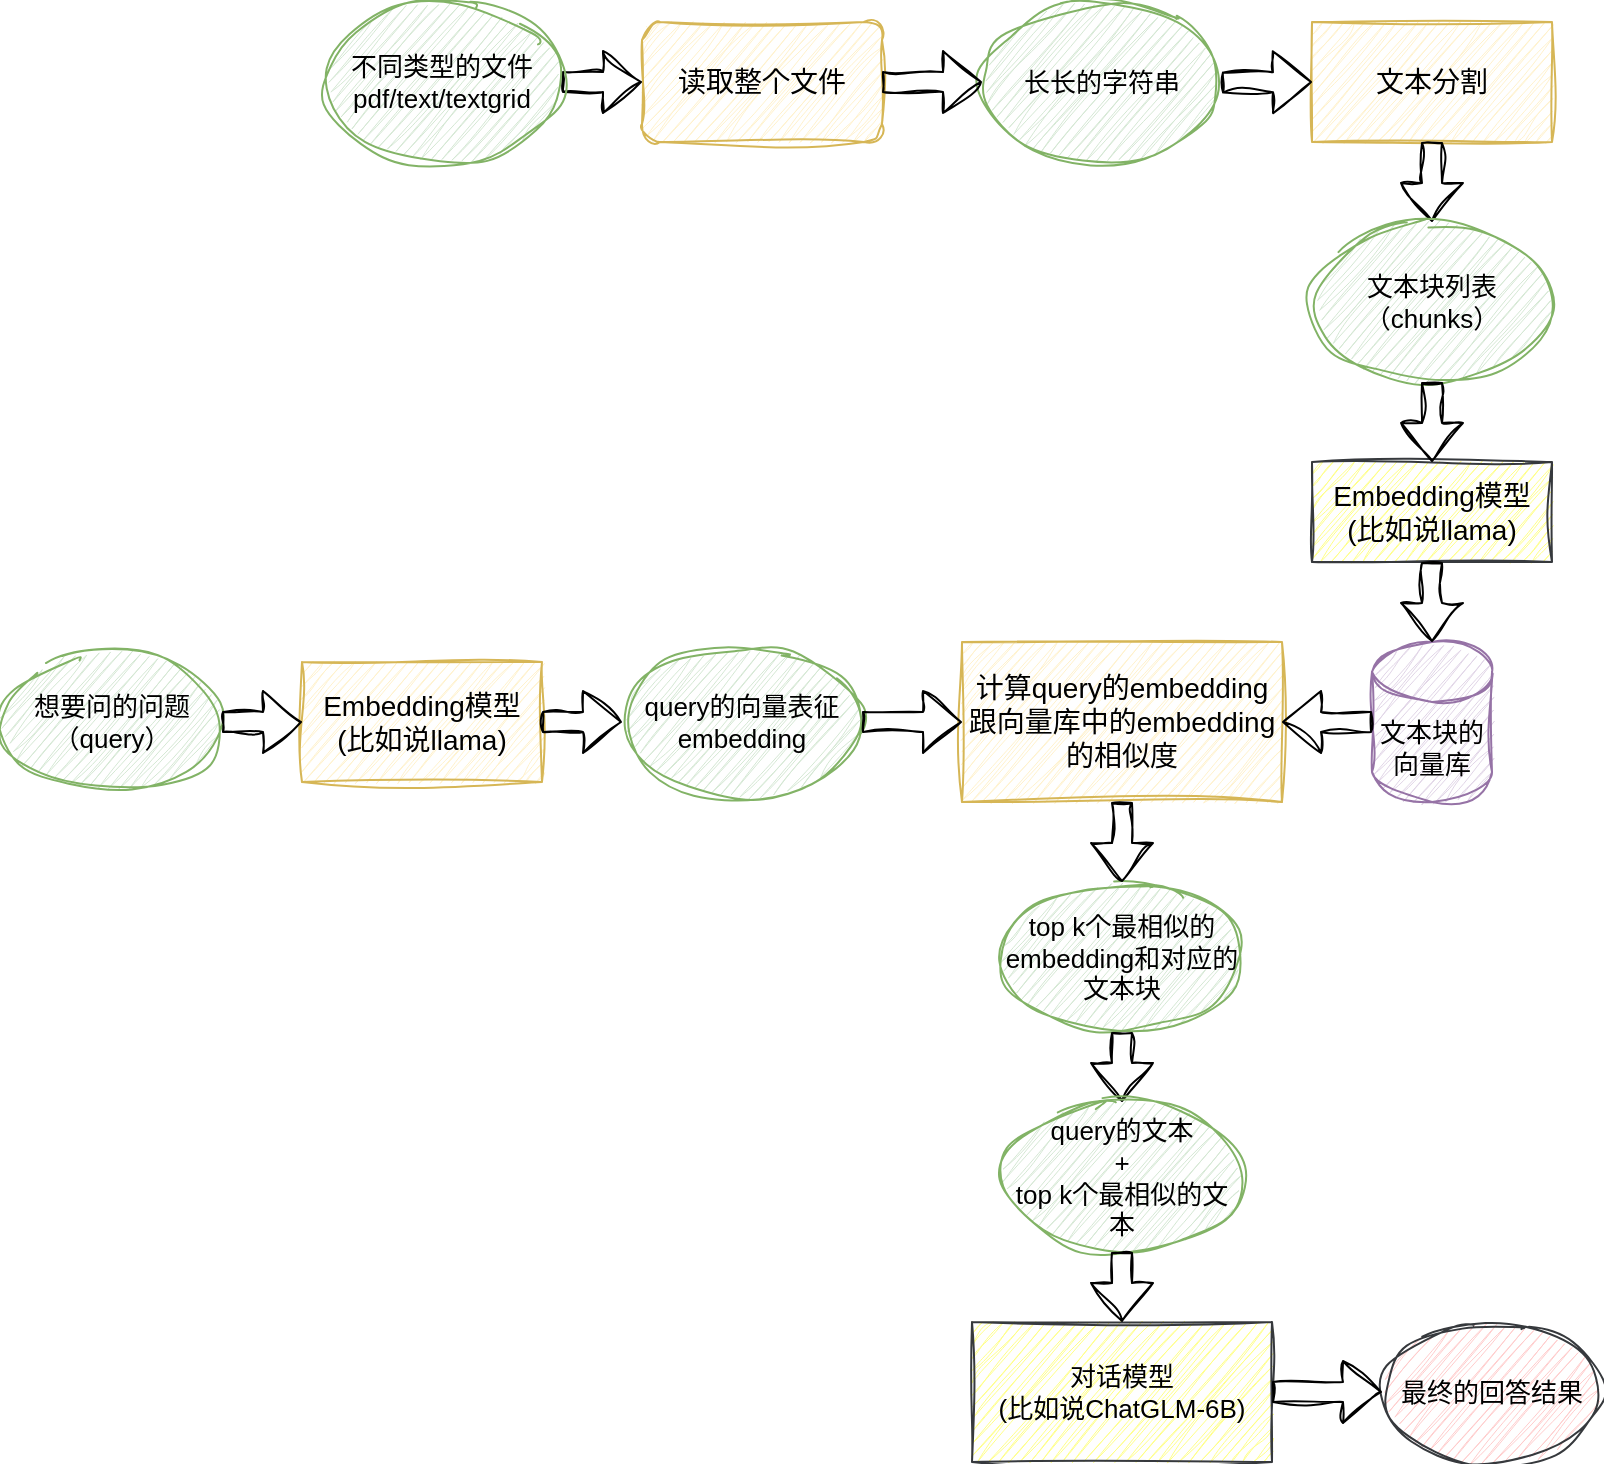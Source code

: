 <mxfile version="21.1.2" type="device" pages="2">
  <diagram name="chatpdf" id="3yJkjpWq_DThD7RBhSH3">
    <mxGraphModel dx="1687" dy="902" grid="1" gridSize="10" guides="1" tooltips="1" connect="1" arrows="1" fold="1" page="1" pageScale="1" pageWidth="1169" pageHeight="827" math="0" shadow="0">
      <root>
        <mxCell id="0" />
        <mxCell id="1" parent="0" />
        <mxCell id="78RNqBWP-rc4ARrzrngz-1" value="读取整个文件" style="rounded=1;whiteSpace=wrap;html=1;shadow=0;glass=0;fillStyle=auto;sketch=1;curveFitting=1;jiggle=2;fillColor=#fff2cc;strokeColor=#d6b656;fontSize=14;" vertex="1" parent="1">
          <mxGeometry x="350" y="40" width="120" height="60" as="geometry" />
        </mxCell>
        <mxCell id="78RNqBWP-rc4ARrzrngz-3" value="" style="shape=flexArrow;endArrow=classic;html=1;rounded=0;sketch=1;curveFitting=1;jiggle=2;entryX=0;entryY=0.5;entryDx=0;entryDy=0;exitX=1;exitY=0.5;exitDx=0;exitDy=0;" edge="1" parent="1" source="78RNqBWP-rc4ARrzrngz-4" target="78RNqBWP-rc4ARrzrngz-1">
          <mxGeometry width="50" height="50" relative="1" as="geometry">
            <mxPoint x="400" y="69.5" as="sourcePoint" />
            <mxPoint x="480" y="69.5" as="targetPoint" />
          </mxGeometry>
        </mxCell>
        <mxCell id="78RNqBWP-rc4ARrzrngz-4" value="不同类型的文件&lt;br style=&quot;font-size: 13px;&quot;&gt;pdf/text/textgrid" style="ellipse;whiteSpace=wrap;html=1;fillColor=#d5e8d4;strokeColor=#82b366;sketch=1;curveFitting=1;jiggle=2;fontSize=13;" vertex="1" parent="1">
          <mxGeometry x="190" y="30" width="120" height="80" as="geometry" />
        </mxCell>
        <mxCell id="78RNqBWP-rc4ARrzrngz-6" value="长长的字符串" style="ellipse;whiteSpace=wrap;html=1;fillColor=#d5e8d4;strokeColor=#82b366;sketch=1;curveFitting=1;jiggle=2;fontSize=13;" vertex="1" parent="1">
          <mxGeometry x="520" y="30" width="120" height="80" as="geometry" />
        </mxCell>
        <mxCell id="78RNqBWP-rc4ARrzrngz-9" value="" style="shape=flexArrow;endArrow=classic;html=1;rounded=0;sketch=1;curveFitting=1;jiggle=2;entryX=0;entryY=0.5;entryDx=0;entryDy=0;exitX=1;exitY=0.5;exitDx=0;exitDy=0;" edge="1" parent="1" source="78RNqBWP-rc4ARrzrngz-1" target="78RNqBWP-rc4ARrzrngz-6">
          <mxGeometry width="50" height="50" relative="1" as="geometry">
            <mxPoint x="580" y="69.5" as="sourcePoint" />
            <mxPoint x="650" y="69.5" as="targetPoint" />
          </mxGeometry>
        </mxCell>
        <mxCell id="78RNqBWP-rc4ARrzrngz-10" value="文本分割" style="whiteSpace=wrap;html=1;fontSize=14;fillColor=#fff2cc;strokeColor=#d6b656;sketch=1;curveFitting=1;jiggle=2;" vertex="1" parent="1">
          <mxGeometry x="685" y="40" width="120" height="60" as="geometry" />
        </mxCell>
        <mxCell id="78RNqBWP-rc4ARrzrngz-12" value="" style="shape=flexArrow;endArrow=classic;html=1;rounded=0;sketch=1;curveFitting=1;jiggle=2;entryX=0;entryY=0.5;entryDx=0;entryDy=0;" edge="1" parent="1" source="78RNqBWP-rc4ARrzrngz-6" target="78RNqBWP-rc4ARrzrngz-10">
          <mxGeometry width="50" height="50" relative="1" as="geometry">
            <mxPoint x="770" y="69.5" as="sourcePoint" />
            <mxPoint x="830" y="69.5" as="targetPoint" />
          </mxGeometry>
        </mxCell>
        <mxCell id="78RNqBWP-rc4ARrzrngz-16" value="" style="shape=flexArrow;endArrow=classic;html=1;rounded=0;sketch=1;curveFitting=1;jiggle=2;exitX=0.5;exitY=1;exitDx=0;exitDy=0;entryX=0.5;entryY=0;entryDx=0;entryDy=0;" edge="1" parent="1" source="78RNqBWP-rc4ARrzrngz-10" target="78RNqBWP-rc4ARrzrngz-17">
          <mxGeometry width="50" height="50" relative="1" as="geometry">
            <mxPoint x="745" y="110" as="sourcePoint" />
            <mxPoint x="745" y="160" as="targetPoint" />
          </mxGeometry>
        </mxCell>
        <mxCell id="78RNqBWP-rc4ARrzrngz-17" value="文本块列表（chunks）" style="ellipse;whiteSpace=wrap;html=1;fillColor=#d5e8d4;strokeColor=#82b366;sketch=1;curveFitting=1;jiggle=2;fontSize=13;" vertex="1" parent="1">
          <mxGeometry x="685" y="140" width="120" height="80" as="geometry" />
        </mxCell>
        <mxCell id="78RNqBWP-rc4ARrzrngz-23" value="Embedding模型&lt;br style=&quot;border-color: var(--border-color);&quot;&gt;(比如说llama)" style="whiteSpace=wrap;html=1;fontSize=14;sketch=1;curveFitting=1;jiggle=2;fillColor=#ffff88;strokeColor=#36393d;" vertex="1" parent="1">
          <mxGeometry x="685" y="260" width="120" height="50" as="geometry" />
        </mxCell>
        <mxCell id="78RNqBWP-rc4ARrzrngz-24" value="文本块的向量库" style="shape=cylinder3;whiteSpace=wrap;html=1;boundedLbl=1;backgroundOutline=1;size=15;sketch=1;curveFitting=1;jiggle=2;fillColor=#e1d5e7;strokeColor=#9673a6;fontSize=13;" vertex="1" parent="1">
          <mxGeometry x="715" y="350" width="60" height="80" as="geometry" />
        </mxCell>
        <mxCell id="78RNqBWP-rc4ARrzrngz-28" value="" style="shape=flexArrow;endArrow=classic;html=1;rounded=0;sketch=1;curveFitting=1;jiggle=2;exitX=0.5;exitY=1;exitDx=0;exitDy=0;entryX=0.5;entryY=0;entryDx=0;entryDy=0;" edge="1" parent="1" source="78RNqBWP-rc4ARrzrngz-17" target="78RNqBWP-rc4ARrzrngz-23">
          <mxGeometry width="50" height="50" relative="1" as="geometry">
            <mxPoint x="744" y="230" as="sourcePoint" />
            <mxPoint x="744" y="280" as="targetPoint" />
          </mxGeometry>
        </mxCell>
        <mxCell id="78RNqBWP-rc4ARrzrngz-31" value="" style="shape=flexArrow;endArrow=classic;html=1;rounded=0;sketch=1;curveFitting=1;jiggle=2;exitX=0.5;exitY=1;exitDx=0;exitDy=0;entryX=0.5;entryY=0;entryDx=0;entryDy=0;entryPerimeter=0;" edge="1" parent="1" source="78RNqBWP-rc4ARrzrngz-23" target="78RNqBWP-rc4ARrzrngz-24">
          <mxGeometry width="50" height="50" relative="1" as="geometry">
            <mxPoint x="744" y="360" as="sourcePoint" />
            <mxPoint x="744" y="414" as="targetPoint" />
          </mxGeometry>
        </mxCell>
        <mxCell id="78RNqBWP-rc4ARrzrngz-32" value="想要问的问题（query）" style="ellipse;whiteSpace=wrap;html=1;fillColor=#d5e8d4;strokeColor=#82b366;sketch=1;curveFitting=1;jiggle=2;fontSize=13;" vertex="1" parent="1">
          <mxGeometry x="30" y="355" width="110" height="70" as="geometry" />
        </mxCell>
        <mxCell id="78RNqBWP-rc4ARrzrngz-34" value="Embedding模型&lt;br style=&quot;border-color: var(--border-color);&quot;&gt;(比如说llama)" style="whiteSpace=wrap;html=1;fontSize=14;fillColor=#fff2cc;strokeColor=#d6b656;sketch=1;curveFitting=1;jiggle=2;" vertex="1" parent="1">
          <mxGeometry x="180" y="360" width="120" height="60" as="geometry" />
        </mxCell>
        <mxCell id="78RNqBWP-rc4ARrzrngz-36" value="" style="shape=flexArrow;endArrow=classic;html=1;rounded=0;sketch=1;curveFitting=1;jiggle=2;entryX=0;entryY=0.5;entryDx=0;entryDy=0;exitX=1;exitY=0.5;exitDx=0;exitDy=0;" edge="1" parent="1" source="78RNqBWP-rc4ARrzrngz-32" target="78RNqBWP-rc4ARrzrngz-34">
          <mxGeometry width="50" height="50" relative="1" as="geometry">
            <mxPoint x="160" y="395" as="sourcePoint" />
            <mxPoint x="200" y="395" as="targetPoint" />
          </mxGeometry>
        </mxCell>
        <mxCell id="78RNqBWP-rc4ARrzrngz-37" value="query的向量表征&lt;br&gt;embedding" style="ellipse;whiteSpace=wrap;html=1;fillColor=#d5e8d4;strokeColor=#82b366;sketch=1;curveFitting=1;jiggle=2;fontSize=13;" vertex="1" parent="1">
          <mxGeometry x="340" y="352.5" width="120" height="75" as="geometry" />
        </mxCell>
        <mxCell id="78RNqBWP-rc4ARrzrngz-39" value="" style="shape=flexArrow;endArrow=classic;html=1;rounded=0;sketch=1;curveFitting=1;jiggle=2;exitX=1;exitY=0.5;exitDx=0;exitDy=0;" edge="1" parent="1" source="78RNqBWP-rc4ARrzrngz-34" target="78RNqBWP-rc4ARrzrngz-37">
          <mxGeometry width="50" height="50" relative="1" as="geometry">
            <mxPoint x="310" y="395" as="sourcePoint" />
            <mxPoint x="350" y="395" as="targetPoint" />
          </mxGeometry>
        </mxCell>
        <mxCell id="78RNqBWP-rc4ARrzrngz-40" value="计算query的embedding跟向量库中的embedding的相似度" style="whiteSpace=wrap;html=1;fontSize=14;fillColor=#fff2cc;strokeColor=#d6b656;sketch=1;curveFitting=1;jiggle=2;" vertex="1" parent="1">
          <mxGeometry x="510" y="350" width="160" height="80" as="geometry" />
        </mxCell>
        <mxCell id="78RNqBWP-rc4ARrzrngz-41" value="" style="shape=flexArrow;endArrow=classic;html=1;rounded=0;sketch=1;curveFitting=1;jiggle=2;exitX=1;exitY=0.5;exitDx=0;exitDy=0;" edge="1" parent="1" source="78RNqBWP-rc4ARrzrngz-37">
          <mxGeometry width="50" height="50" relative="1" as="geometry">
            <mxPoint x="470" y="389.5" as="sourcePoint" />
            <mxPoint x="510" y="390" as="targetPoint" />
          </mxGeometry>
        </mxCell>
        <mxCell id="78RNqBWP-rc4ARrzrngz-43" value="" style="shape=flexArrow;endArrow=classic;html=1;rounded=0;sketch=1;curveFitting=1;jiggle=2;exitX=0;exitY=0.5;exitDx=0;exitDy=0;exitPerimeter=0;" edge="1" parent="1" source="78RNqBWP-rc4ARrzrngz-24" target="78RNqBWP-rc4ARrzrngz-40">
          <mxGeometry width="50" height="50" relative="1" as="geometry">
            <mxPoint x="700" y="540" as="sourcePoint" />
            <mxPoint x="640" y="540" as="targetPoint" />
          </mxGeometry>
        </mxCell>
        <mxCell id="78RNqBWP-rc4ARrzrngz-45" value="top k个最相似的embedding和对应的文本块" style="ellipse;whiteSpace=wrap;html=1;fillColor=#d5e8d4;strokeColor=#82b366;sketch=1;curveFitting=1;jiggle=2;fontSize=13;" vertex="1" parent="1">
          <mxGeometry x="530" y="470" width="120" height="75" as="geometry" />
        </mxCell>
        <mxCell id="78RNqBWP-rc4ARrzrngz-48" value="" style="shape=flexArrow;endArrow=classic;html=1;rounded=0;sketch=1;curveFitting=1;jiggle=2;exitX=0.5;exitY=1;exitDx=0;exitDy=0;entryX=0.5;entryY=0;entryDx=0;entryDy=0;" edge="1" parent="1" source="78RNqBWP-rc4ARrzrngz-40" target="78RNqBWP-rc4ARrzrngz-45">
          <mxGeometry width="50" height="50" relative="1" as="geometry">
            <mxPoint x="410" y="530" as="sourcePoint" />
            <mxPoint x="410" y="600" as="targetPoint" />
          </mxGeometry>
        </mxCell>
        <mxCell id="78RNqBWP-rc4ARrzrngz-49" value="对话模型&lt;br&gt;(比如说ChatGLM-6B)" style="whiteSpace=wrap;html=1;fontSize=13;fillColor=#ffff88;strokeColor=#36393d;sketch=1;curveFitting=1;jiggle=2;" vertex="1" parent="1">
          <mxGeometry x="515" y="690" width="150" height="70" as="geometry" />
        </mxCell>
        <mxCell id="78RNqBWP-rc4ARrzrngz-51" value="" style="shape=flexArrow;endArrow=classic;html=1;rounded=0;sketch=1;curveFitting=1;jiggle=2;exitX=0.5;exitY=1;exitDx=0;exitDy=0;entryX=0.5;entryY=0;entryDx=0;entryDy=0;" edge="1" parent="1" source="78RNqBWP-rc4ARrzrngz-45" target="78RNqBWP-rc4ARrzrngz-52">
          <mxGeometry width="50" height="50" relative="1" as="geometry">
            <mxPoint x="589.5" y="560" as="sourcePoint" />
            <mxPoint x="589.5" y="605" as="targetPoint" />
          </mxGeometry>
        </mxCell>
        <mxCell id="78RNqBWP-rc4ARrzrngz-52" value="query的文本&lt;br style=&quot;border-color: var(--border-color);&quot;&gt;+&lt;br style=&quot;border-color: var(--border-color);&quot;&gt;top k个最相似的文本" style="ellipse;whiteSpace=wrap;html=1;fillColor=#d5e8d4;strokeColor=#82b366;sketch=1;curveFitting=1;jiggle=2;fontSize=13;" vertex="1" parent="1">
          <mxGeometry x="530" y="580" width="120" height="75" as="geometry" />
        </mxCell>
        <mxCell id="78RNqBWP-rc4ARrzrngz-54" value="" style="shape=flexArrow;endArrow=classic;html=1;rounded=0;sketch=1;curveFitting=1;jiggle=2;exitX=0.5;exitY=1;exitDx=0;exitDy=0;entryX=0.5;entryY=0;entryDx=0;entryDy=0;" edge="1" parent="1" source="78RNqBWP-rc4ARrzrngz-52" target="78RNqBWP-rc4ARrzrngz-49">
          <mxGeometry width="50" height="50" relative="1" as="geometry">
            <mxPoint x="589.5" y="665" as="sourcePoint" />
            <mxPoint x="590" y="710" as="targetPoint" />
          </mxGeometry>
        </mxCell>
        <mxCell id="78RNqBWP-rc4ARrzrngz-56" value="最终的回答结果" style="ellipse;whiteSpace=wrap;html=1;fillColor=#ffcccc;strokeColor=#36393d;sketch=1;curveFitting=1;jiggle=2;fontSize=13;" vertex="1" parent="1">
          <mxGeometry x="720" y="690" width="110" height="70" as="geometry" />
        </mxCell>
        <mxCell id="78RNqBWP-rc4ARrzrngz-58" value="" style="shape=flexArrow;endArrow=classic;html=1;rounded=0;sketch=1;curveFitting=1;jiggle=2;exitX=1;exitY=0.5;exitDx=0;exitDy=0;entryX=0;entryY=0.5;entryDx=0;entryDy=0;" edge="1" parent="1" source="78RNqBWP-rc4ARrzrngz-49" target="78RNqBWP-rc4ARrzrngz-56">
          <mxGeometry width="50" height="50" relative="1" as="geometry">
            <mxPoint x="670" y="724.5" as="sourcePoint" />
            <mxPoint x="710" y="724.5" as="targetPoint" />
          </mxGeometry>
        </mxCell>
      </root>
    </mxGraphModel>
  </diagram>
  <diagram id="OBabL3lIifcfBI84XHsT" name="peft">
    <mxGraphModel dx="1434" dy="767" grid="1" gridSize="10" guides="1" tooltips="1" connect="1" arrows="1" fold="1" page="1" pageScale="1" pageWidth="1169" pageHeight="827" math="0" shadow="0">
      <root>
        <mxCell id="0" />
        <mxCell id="1" parent="0" />
      </root>
    </mxGraphModel>
  </diagram>
</mxfile>
